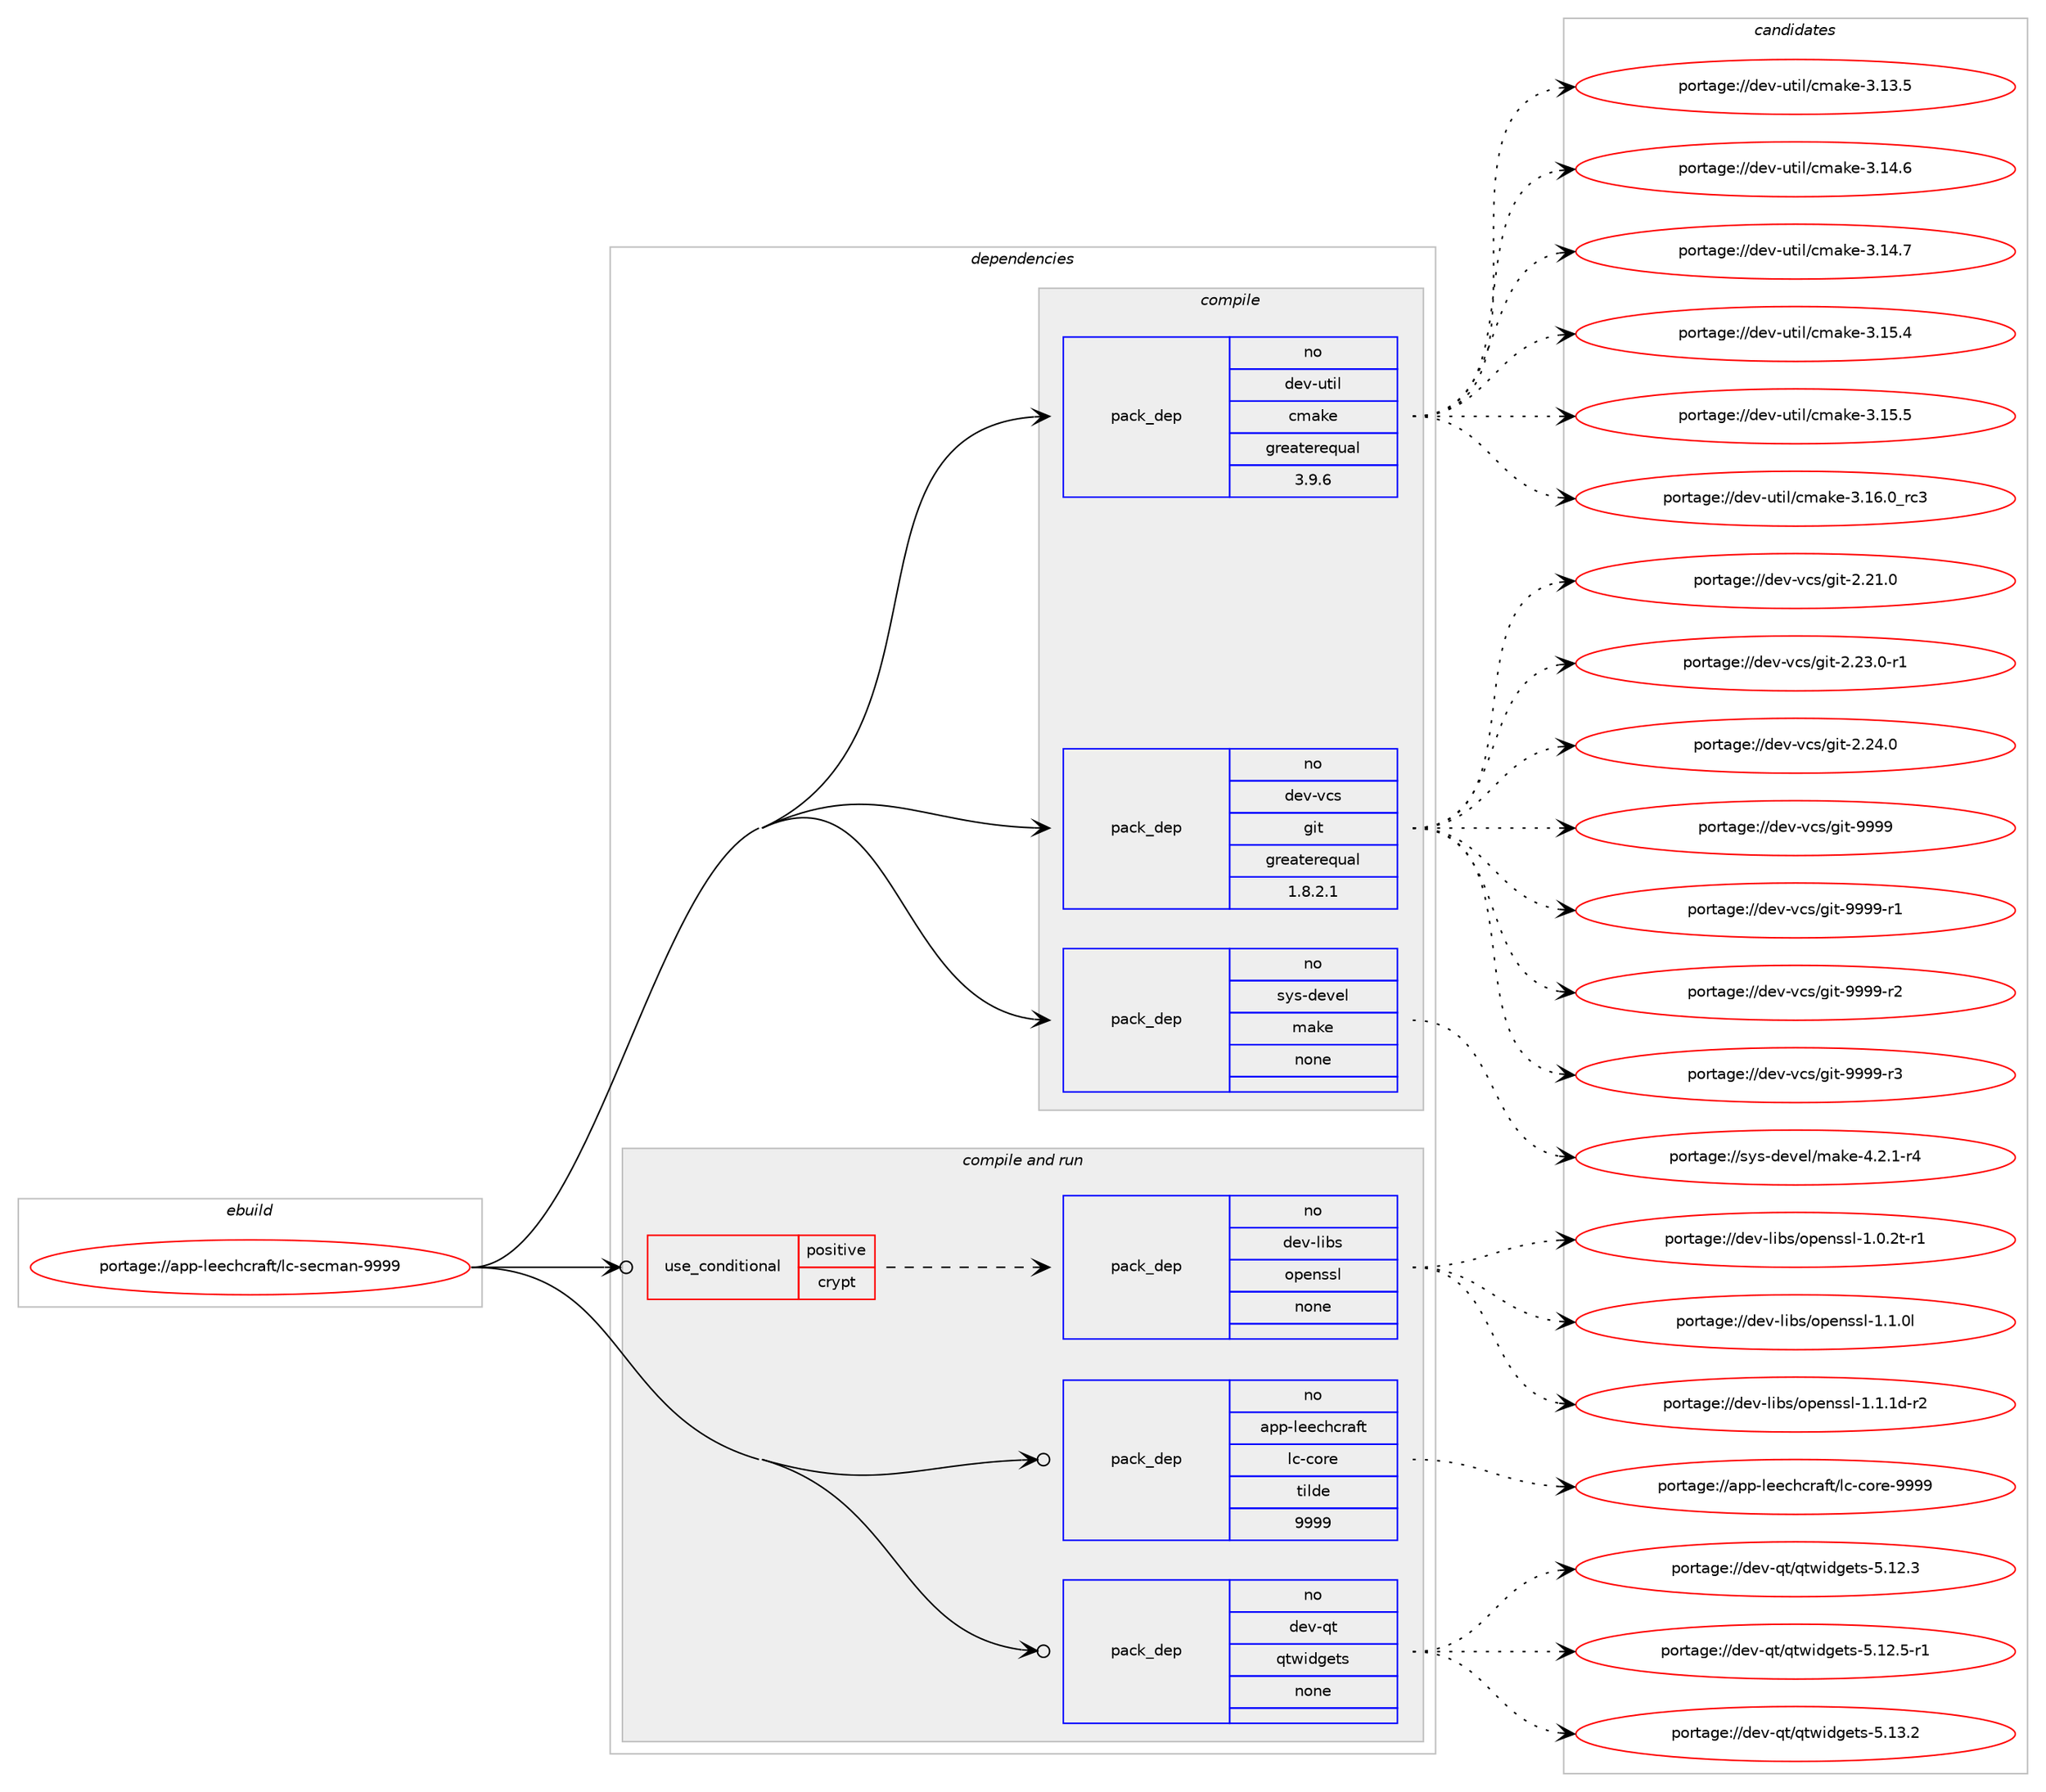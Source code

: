 digraph prolog {

# *************
# Graph options
# *************

newrank=true;
concentrate=true;
compound=true;
graph [rankdir=LR,fontname=Helvetica,fontsize=10,ranksep=1.5];#, ranksep=2.5, nodesep=0.2];
edge  [arrowhead=vee];
node  [fontname=Helvetica,fontsize=10];

# **********
# The ebuild
# **********

subgraph cluster_leftcol {
color=gray;
rank=same;
label=<<i>ebuild</i>>;
id [label="portage://app-leechcraft/lc-secman-9999", color=red, width=4, href="../app-leechcraft/lc-secman-9999.svg"];
}

# ****************
# The dependencies
# ****************

subgraph cluster_midcol {
color=gray;
label=<<i>dependencies</i>>;
subgraph cluster_compile {
fillcolor="#eeeeee";
style=filled;
label=<<i>compile</i>>;
subgraph pack23793 {
dependency32454 [label=<<TABLE BORDER="0" CELLBORDER="1" CELLSPACING="0" CELLPADDING="4" WIDTH="220"><TR><TD ROWSPAN="6" CELLPADDING="30">pack_dep</TD></TR><TR><TD WIDTH="110">no</TD></TR><TR><TD>dev-util</TD></TR><TR><TD>cmake</TD></TR><TR><TD>greaterequal</TD></TR><TR><TD>3.9.6</TD></TR></TABLE>>, shape=none, color=blue];
}
id:e -> dependency32454:w [weight=20,style="solid",arrowhead="vee"];
subgraph pack23794 {
dependency32455 [label=<<TABLE BORDER="0" CELLBORDER="1" CELLSPACING="0" CELLPADDING="4" WIDTH="220"><TR><TD ROWSPAN="6" CELLPADDING="30">pack_dep</TD></TR><TR><TD WIDTH="110">no</TD></TR><TR><TD>dev-vcs</TD></TR><TR><TD>git</TD></TR><TR><TD>greaterequal</TD></TR><TR><TD>1.8.2.1</TD></TR></TABLE>>, shape=none, color=blue];
}
id:e -> dependency32455:w [weight=20,style="solid",arrowhead="vee"];
subgraph pack23795 {
dependency32456 [label=<<TABLE BORDER="0" CELLBORDER="1" CELLSPACING="0" CELLPADDING="4" WIDTH="220"><TR><TD ROWSPAN="6" CELLPADDING="30">pack_dep</TD></TR><TR><TD WIDTH="110">no</TD></TR><TR><TD>sys-devel</TD></TR><TR><TD>make</TD></TR><TR><TD>none</TD></TR><TR><TD></TD></TR></TABLE>>, shape=none, color=blue];
}
id:e -> dependency32456:w [weight=20,style="solid",arrowhead="vee"];
}
subgraph cluster_compileandrun {
fillcolor="#eeeeee";
style=filled;
label=<<i>compile and run</i>>;
subgraph cond8135 {
dependency32457 [label=<<TABLE BORDER="0" CELLBORDER="1" CELLSPACING="0" CELLPADDING="4"><TR><TD ROWSPAN="3" CELLPADDING="10">use_conditional</TD></TR><TR><TD>positive</TD></TR><TR><TD>crypt</TD></TR></TABLE>>, shape=none, color=red];
subgraph pack23796 {
dependency32458 [label=<<TABLE BORDER="0" CELLBORDER="1" CELLSPACING="0" CELLPADDING="4" WIDTH="220"><TR><TD ROWSPAN="6" CELLPADDING="30">pack_dep</TD></TR><TR><TD WIDTH="110">no</TD></TR><TR><TD>dev-libs</TD></TR><TR><TD>openssl</TD></TR><TR><TD>none</TD></TR><TR><TD></TD></TR></TABLE>>, shape=none, color=blue];
}
dependency32457:e -> dependency32458:w [weight=20,style="dashed",arrowhead="vee"];
}
id:e -> dependency32457:w [weight=20,style="solid",arrowhead="odotvee"];
subgraph pack23797 {
dependency32459 [label=<<TABLE BORDER="0" CELLBORDER="1" CELLSPACING="0" CELLPADDING="4" WIDTH="220"><TR><TD ROWSPAN="6" CELLPADDING="30">pack_dep</TD></TR><TR><TD WIDTH="110">no</TD></TR><TR><TD>app-leechcraft</TD></TR><TR><TD>lc-core</TD></TR><TR><TD>tilde</TD></TR><TR><TD>9999</TD></TR></TABLE>>, shape=none, color=blue];
}
id:e -> dependency32459:w [weight=20,style="solid",arrowhead="odotvee"];
subgraph pack23798 {
dependency32460 [label=<<TABLE BORDER="0" CELLBORDER="1" CELLSPACING="0" CELLPADDING="4" WIDTH="220"><TR><TD ROWSPAN="6" CELLPADDING="30">pack_dep</TD></TR><TR><TD WIDTH="110">no</TD></TR><TR><TD>dev-qt</TD></TR><TR><TD>qtwidgets</TD></TR><TR><TD>none</TD></TR><TR><TD></TD></TR></TABLE>>, shape=none, color=blue];
}
id:e -> dependency32460:w [weight=20,style="solid",arrowhead="odotvee"];
}
subgraph cluster_run {
fillcolor="#eeeeee";
style=filled;
label=<<i>run</i>>;
}
}

# **************
# The candidates
# **************

subgraph cluster_choices {
rank=same;
color=gray;
label=<<i>candidates</i>>;

subgraph choice23793 {
color=black;
nodesep=1;
choiceportage1001011184511711610510847991099710710145514649514653 [label="portage://dev-util/cmake-3.13.5", color=red, width=4,href="../dev-util/cmake-3.13.5.svg"];
choiceportage1001011184511711610510847991099710710145514649524654 [label="portage://dev-util/cmake-3.14.6", color=red, width=4,href="../dev-util/cmake-3.14.6.svg"];
choiceportage1001011184511711610510847991099710710145514649524655 [label="portage://dev-util/cmake-3.14.7", color=red, width=4,href="../dev-util/cmake-3.14.7.svg"];
choiceportage1001011184511711610510847991099710710145514649534652 [label="portage://dev-util/cmake-3.15.4", color=red, width=4,href="../dev-util/cmake-3.15.4.svg"];
choiceportage1001011184511711610510847991099710710145514649534653 [label="portage://dev-util/cmake-3.15.5", color=red, width=4,href="../dev-util/cmake-3.15.5.svg"];
choiceportage1001011184511711610510847991099710710145514649544648951149951 [label="portage://dev-util/cmake-3.16.0_rc3", color=red, width=4,href="../dev-util/cmake-3.16.0_rc3.svg"];
dependency32454:e -> choiceportage1001011184511711610510847991099710710145514649514653:w [style=dotted,weight="100"];
dependency32454:e -> choiceportage1001011184511711610510847991099710710145514649524654:w [style=dotted,weight="100"];
dependency32454:e -> choiceportage1001011184511711610510847991099710710145514649524655:w [style=dotted,weight="100"];
dependency32454:e -> choiceportage1001011184511711610510847991099710710145514649534652:w [style=dotted,weight="100"];
dependency32454:e -> choiceportage1001011184511711610510847991099710710145514649534653:w [style=dotted,weight="100"];
dependency32454:e -> choiceportage1001011184511711610510847991099710710145514649544648951149951:w [style=dotted,weight="100"];
}
subgraph choice23794 {
color=black;
nodesep=1;
choiceportage10010111845118991154710310511645504650494648 [label="portage://dev-vcs/git-2.21.0", color=red, width=4,href="../dev-vcs/git-2.21.0.svg"];
choiceportage100101118451189911547103105116455046505146484511449 [label="portage://dev-vcs/git-2.23.0-r1", color=red, width=4,href="../dev-vcs/git-2.23.0-r1.svg"];
choiceportage10010111845118991154710310511645504650524648 [label="portage://dev-vcs/git-2.24.0", color=red, width=4,href="../dev-vcs/git-2.24.0.svg"];
choiceportage1001011184511899115471031051164557575757 [label="portage://dev-vcs/git-9999", color=red, width=4,href="../dev-vcs/git-9999.svg"];
choiceportage10010111845118991154710310511645575757574511449 [label="portage://dev-vcs/git-9999-r1", color=red, width=4,href="../dev-vcs/git-9999-r1.svg"];
choiceportage10010111845118991154710310511645575757574511450 [label="portage://dev-vcs/git-9999-r2", color=red, width=4,href="../dev-vcs/git-9999-r2.svg"];
choiceportage10010111845118991154710310511645575757574511451 [label="portage://dev-vcs/git-9999-r3", color=red, width=4,href="../dev-vcs/git-9999-r3.svg"];
dependency32455:e -> choiceportage10010111845118991154710310511645504650494648:w [style=dotted,weight="100"];
dependency32455:e -> choiceportage100101118451189911547103105116455046505146484511449:w [style=dotted,weight="100"];
dependency32455:e -> choiceportage10010111845118991154710310511645504650524648:w [style=dotted,weight="100"];
dependency32455:e -> choiceportage1001011184511899115471031051164557575757:w [style=dotted,weight="100"];
dependency32455:e -> choiceportage10010111845118991154710310511645575757574511449:w [style=dotted,weight="100"];
dependency32455:e -> choiceportage10010111845118991154710310511645575757574511450:w [style=dotted,weight="100"];
dependency32455:e -> choiceportage10010111845118991154710310511645575757574511451:w [style=dotted,weight="100"];
}
subgraph choice23795 {
color=black;
nodesep=1;
choiceportage1151211154510010111810110847109971071014552465046494511452 [label="portage://sys-devel/make-4.2.1-r4", color=red, width=4,href="../sys-devel/make-4.2.1-r4.svg"];
dependency32456:e -> choiceportage1151211154510010111810110847109971071014552465046494511452:w [style=dotted,weight="100"];
}
subgraph choice23796 {
color=black;
nodesep=1;
choiceportage1001011184510810598115471111121011101151151084549464846501164511449 [label="portage://dev-libs/openssl-1.0.2t-r1", color=red, width=4,href="../dev-libs/openssl-1.0.2t-r1.svg"];
choiceportage100101118451081059811547111112101110115115108454946494648108 [label="portage://dev-libs/openssl-1.1.0l", color=red, width=4,href="../dev-libs/openssl-1.1.0l.svg"];
choiceportage1001011184510810598115471111121011101151151084549464946491004511450 [label="portage://dev-libs/openssl-1.1.1d-r2", color=red, width=4,href="../dev-libs/openssl-1.1.1d-r2.svg"];
dependency32458:e -> choiceportage1001011184510810598115471111121011101151151084549464846501164511449:w [style=dotted,weight="100"];
dependency32458:e -> choiceportage100101118451081059811547111112101110115115108454946494648108:w [style=dotted,weight="100"];
dependency32458:e -> choiceportage1001011184510810598115471111121011101151151084549464946491004511450:w [style=dotted,weight="100"];
}
subgraph choice23797 {
color=black;
nodesep=1;
choiceportage9711211245108101101991049911497102116471089945991111141014557575757 [label="portage://app-leechcraft/lc-core-9999", color=red, width=4,href="../app-leechcraft/lc-core-9999.svg"];
dependency32459:e -> choiceportage9711211245108101101991049911497102116471089945991111141014557575757:w [style=dotted,weight="100"];
}
subgraph choice23798 {
color=black;
nodesep=1;
choiceportage100101118451131164711311611910510010310111611545534649504651 [label="portage://dev-qt/qtwidgets-5.12.3", color=red, width=4,href="../dev-qt/qtwidgets-5.12.3.svg"];
choiceportage1001011184511311647113116119105100103101116115455346495046534511449 [label="portage://dev-qt/qtwidgets-5.12.5-r1", color=red, width=4,href="../dev-qt/qtwidgets-5.12.5-r1.svg"];
choiceportage100101118451131164711311611910510010310111611545534649514650 [label="portage://dev-qt/qtwidgets-5.13.2", color=red, width=4,href="../dev-qt/qtwidgets-5.13.2.svg"];
dependency32460:e -> choiceportage100101118451131164711311611910510010310111611545534649504651:w [style=dotted,weight="100"];
dependency32460:e -> choiceportage1001011184511311647113116119105100103101116115455346495046534511449:w [style=dotted,weight="100"];
dependency32460:e -> choiceportage100101118451131164711311611910510010310111611545534649514650:w [style=dotted,weight="100"];
}
}

}
